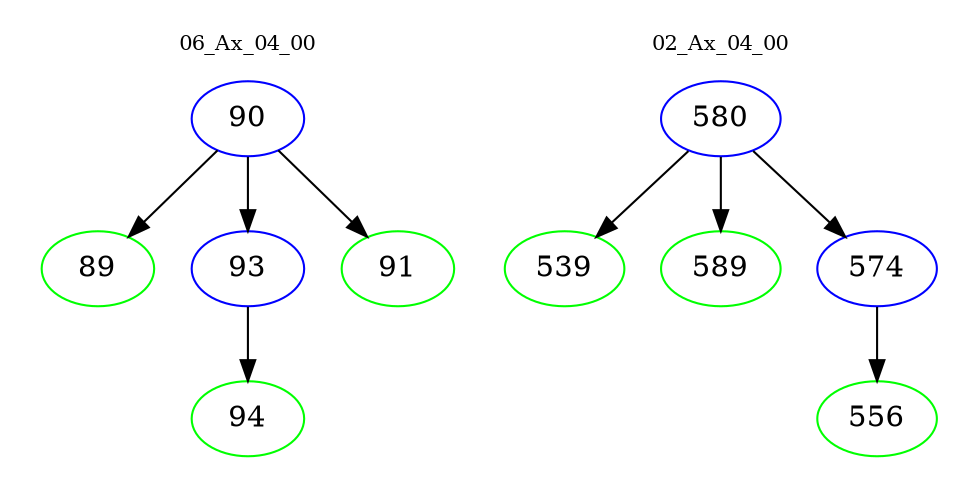 digraph{
subgraph cluster_0 {
color = white
label = "06_Ax_04_00";
fontsize=10;
T0_90 [label="90", color="blue"]
T0_90 -> T0_89 [color="black"]
T0_89 [label="89", color="green"]
T0_90 -> T0_93 [color="black"]
T0_93 [label="93", color="blue"]
T0_93 -> T0_94 [color="black"]
T0_94 [label="94", color="green"]
T0_90 -> T0_91 [color="black"]
T0_91 [label="91", color="green"]
}
subgraph cluster_1 {
color = white
label = "02_Ax_04_00";
fontsize=10;
T1_580 [label="580", color="blue"]
T1_580 -> T1_539 [color="black"]
T1_539 [label="539", color="green"]
T1_580 -> T1_589 [color="black"]
T1_589 [label="589", color="green"]
T1_580 -> T1_574 [color="black"]
T1_574 [label="574", color="blue"]
T1_574 -> T1_556 [color="black"]
T1_556 [label="556", color="green"]
}
}
